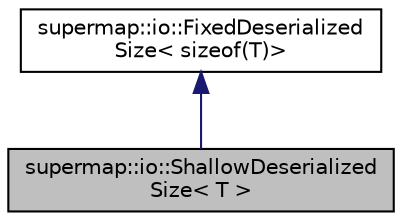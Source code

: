 digraph "supermap::io::ShallowDeserializedSize&lt; T &gt;"
{
 // LATEX_PDF_SIZE
  edge [fontname="Helvetica",fontsize="10",labelfontname="Helvetica",labelfontsize="10"];
  node [fontname="Helvetica",fontsize="10",shape=record];
  Node1 [label="supermap::io::ShallowDeserialized\lSize\< T \>",height=0.2,width=0.4,color="black", fillcolor="grey75", style="filled", fontcolor="black",tooltip="Type which indicates about shallowly deserialized object size."];
  Node2 -> Node1 [dir="back",color="midnightblue",fontsize="10",style="solid",fontname="Helvetica"];
  Node2 [label="supermap::io::FixedDeserialized\lSize\< sizeof(T)\>",height=0.2,width=0.4,color="black", fillcolor="white", style="filled",URL="$structsupermap_1_1io_1_1FixedDeserializedSize.html",tooltip=" "];
}
